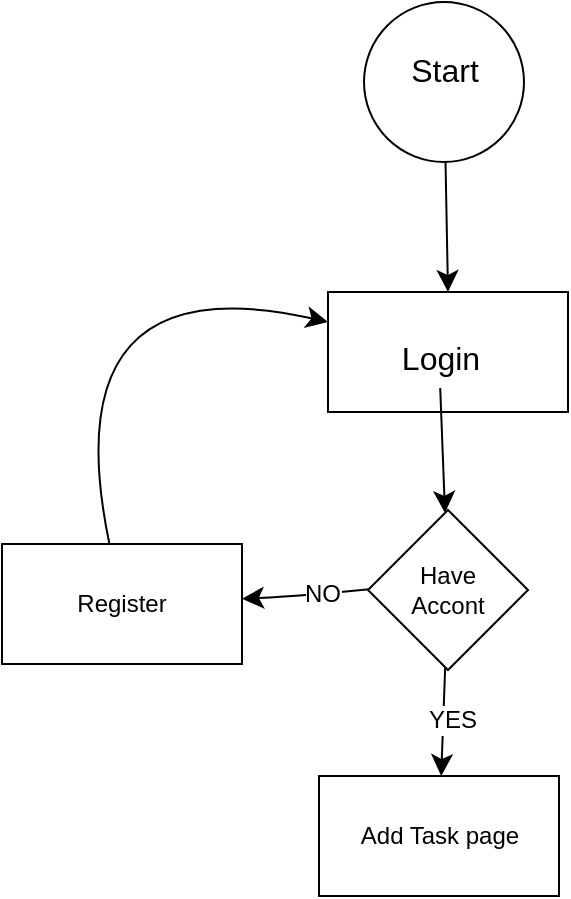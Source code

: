 <mxfile version="24.7.17">
  <diagram name="Page-1" id="pxc-b7j2eG7SgJHQdEo9">
    <mxGraphModel dx="838" dy="721" grid="0" gridSize="10" guides="1" tooltips="1" connect="1" arrows="1" fold="1" page="0" pageScale="1" pageWidth="850" pageHeight="1100" math="0" shadow="0">
      <root>
        <mxCell id="0" />
        <mxCell id="1" parent="0" />
        <mxCell id="FRDXfSUAuDTLDU8oNISK-5" value="" style="edgeStyle=none;curved=1;rounded=0;orthogonalLoop=1;jettySize=auto;html=1;fontSize=12;startSize=8;endSize=8;" edge="1" parent="1" source="FRDXfSUAuDTLDU8oNISK-6">
          <mxGeometry relative="1" as="geometry">
            <mxPoint x="105" y="391" as="targetPoint" />
          </mxGeometry>
        </mxCell>
        <mxCell id="FRDXfSUAuDTLDU8oNISK-2" value="" style="ellipse;whiteSpace=wrap;html=1;" vertex="1" parent="1">
          <mxGeometry x="117" y="186" width="80" height="80" as="geometry" />
        </mxCell>
        <mxCell id="FRDXfSUAuDTLDU8oNISK-3" value="Start" style="text;html=1;align=center;verticalAlign=middle;resizable=0;points=[];autosize=1;strokeColor=none;fillColor=none;fontSize=16;" vertex="1" parent="1">
          <mxGeometry x="131" y="204" width="52" height="31" as="geometry" />
        </mxCell>
        <mxCell id="FRDXfSUAuDTLDU8oNISK-4" value="" style="whiteSpace=wrap;html=1;" vertex="1" parent="1">
          <mxGeometry x="99" y="331" width="120" height="60" as="geometry" />
        </mxCell>
        <mxCell id="FRDXfSUAuDTLDU8oNISK-7" value="" style="edgeStyle=none;curved=1;rounded=0;orthogonalLoop=1;jettySize=auto;html=1;fontSize=12;startSize=8;endSize=8;entryX=0.5;entryY=0;entryDx=0;entryDy=0;" edge="1" parent="1" source="FRDXfSUAuDTLDU8oNISK-2" target="FRDXfSUAuDTLDU8oNISK-4">
          <mxGeometry relative="1" as="geometry">
            <mxPoint x="157" y="266" as="sourcePoint" />
            <mxPoint x="162" y="312" as="targetPoint" />
          </mxGeometry>
        </mxCell>
        <mxCell id="FRDXfSUAuDTLDU8oNISK-17" value="" style="edgeStyle=none;curved=1;rounded=0;orthogonalLoop=1;jettySize=auto;html=1;fontSize=12;startSize=8;endSize=8;" edge="1" parent="1" source="FRDXfSUAuDTLDU8oNISK-6" target="FRDXfSUAuDTLDU8oNISK-8">
          <mxGeometry relative="1" as="geometry" />
        </mxCell>
        <mxCell id="FRDXfSUAuDTLDU8oNISK-6" value="Login" style="text;html=1;align=center;verticalAlign=middle;resizable=0;points=[];autosize=1;strokeColor=none;fillColor=none;fontSize=16;rotation=0;" vertex="1" parent="1">
          <mxGeometry x="126" y="348" width="57" height="31" as="geometry" />
        </mxCell>
        <mxCell id="FRDXfSUAuDTLDU8oNISK-11" value="NO" style="edgeStyle=none;curved=1;rounded=0;orthogonalLoop=1;jettySize=auto;html=1;fontSize=12;startSize=8;endSize=8;" edge="1" parent="1" target="FRDXfSUAuDTLDU8oNISK-10">
          <mxGeometry relative="1" as="geometry">
            <mxPoint x="136" y="478" as="sourcePoint" />
            <Array as="points">
              <mxPoint x="87" y="483" />
            </Array>
          </mxGeometry>
        </mxCell>
        <mxCell id="FRDXfSUAuDTLDU8oNISK-22" value="" style="edgeStyle=none;curved=1;rounded=0;orthogonalLoop=1;jettySize=auto;html=1;fontSize=12;startSize=8;endSize=8;" edge="1" parent="1" source="FRDXfSUAuDTLDU8oNISK-8" target="FRDXfSUAuDTLDU8oNISK-21">
          <mxGeometry relative="1" as="geometry" />
        </mxCell>
        <mxCell id="FRDXfSUAuDTLDU8oNISK-23" value="YES" style="edgeLabel;html=1;align=center;verticalAlign=middle;resizable=0;points=[];fontSize=12;" vertex="1" connectable="0" parent="FRDXfSUAuDTLDU8oNISK-22">
          <mxGeometry x="-0.034" y="4" relative="1" as="geometry">
            <mxPoint as="offset" />
          </mxGeometry>
        </mxCell>
        <mxCell id="FRDXfSUAuDTLDU8oNISK-8" value="Have&lt;div&gt;Accont&lt;/div&gt;" style="rhombus;whiteSpace=wrap;html=1;" vertex="1" parent="1">
          <mxGeometry x="119" y="440" width="80" height="80" as="geometry" />
        </mxCell>
        <mxCell id="FRDXfSUAuDTLDU8oNISK-14" style="edgeStyle=none;curved=1;rounded=0;orthogonalLoop=1;jettySize=auto;html=1;entryX=0;entryY=0.25;entryDx=0;entryDy=0;fontSize=12;startSize=8;endSize=8;" edge="1" parent="1" source="FRDXfSUAuDTLDU8oNISK-10" target="FRDXfSUAuDTLDU8oNISK-4">
          <mxGeometry relative="1" as="geometry">
            <Array as="points">
              <mxPoint x="-40" y="315" />
            </Array>
          </mxGeometry>
        </mxCell>
        <mxCell id="FRDXfSUAuDTLDU8oNISK-10" value="Register" style="whiteSpace=wrap;html=1;" vertex="1" parent="1">
          <mxGeometry x="-64" y="457" width="120" height="60" as="geometry" />
        </mxCell>
        <mxCell id="FRDXfSUAuDTLDU8oNISK-21" value="Add Task page" style="whiteSpace=wrap;html=1;" vertex="1" parent="1">
          <mxGeometry x="94.5" y="573" width="120" height="60" as="geometry" />
        </mxCell>
      </root>
    </mxGraphModel>
  </diagram>
</mxfile>
